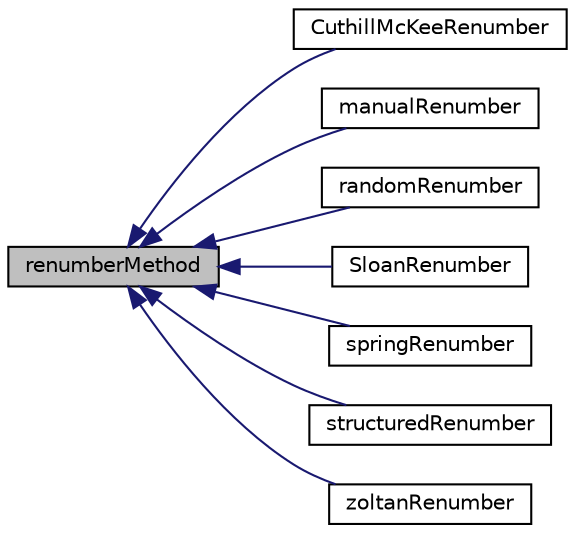 digraph "renumberMethod"
{
  bgcolor="transparent";
  edge [fontname="Helvetica",fontsize="10",labelfontname="Helvetica",labelfontsize="10"];
  node [fontname="Helvetica",fontsize="10",shape=record];
  rankdir="LR";
  Node1 [label="renumberMethod",height=0.2,width=0.4,color="black", fillcolor="grey75", style="filled", fontcolor="black"];
  Node1 -> Node2 [dir="back",color="midnightblue",fontsize="10",style="solid",fontname="Helvetica"];
  Node2 [label="CuthillMcKeeRenumber",height=0.2,width=0.4,color="black",URL="$a00457.html",tooltip="Cuthill-McKee renumbering. "];
  Node1 -> Node3 [dir="back",color="midnightblue",fontsize="10",style="solid",fontname="Helvetica"];
  Node3 [label="manualRenumber",height=0.2,width=0.4,color="black",URL="$a01428.html",tooltip="Renumber given a ordered-to-original cell association in a file. "];
  Node1 -> Node4 [dir="back",color="midnightblue",fontsize="10",style="solid",fontname="Helvetica"];
  Node4 [label="randomRenumber",height=0.2,width=0.4,color="black",URL="$a02111.html",tooltip="Random renumber. Just to see effect of renumbering. "];
  Node1 -> Node5 [dir="back",color="midnightblue",fontsize="10",style="solid",fontname="Helvetica"];
  Node5 [label="SloanRenumber",height=0.2,width=0.4,color="black",URL="$a02407.html",tooltip="Sloan renumbering algorithm. "];
  Node1 -> Node6 [dir="back",color="midnightblue",fontsize="10",style="solid",fontname="Helvetica"];
  Node6 [label="springRenumber",height=0.2,width=0.4,color="black",URL="$a02483.html",tooltip="Use spring analogy - attract neighbouring cells according to the distance of their cell indices..."];
  Node1 -> Node7 [dir="back",color="midnightblue",fontsize="10",style="solid",fontname="Helvetica"];
  Node7 [label="structuredRenumber",height=0.2,width=0.4,color="black",URL="$a02530.html",tooltip="Renumbering according to mesh layers. depthFirst = true: first column gets ids 0..nLayer-1, second nLayers..2*nLayers-1 etc. depthFirst = false: first layer gets ids 0,1,2 etc. "];
  Node1 -> Node8 [dir="back",color="midnightblue",fontsize="10",style="solid",fontname="Helvetica"];
  Node8 [label="zoltanRenumber",height=0.2,width=0.4,color="black",URL="$a02995.html",tooltip="Renumber using Zoltan. "];
}
